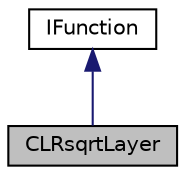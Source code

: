 digraph "CLRsqrtLayer"
{
 // LATEX_PDF_SIZE
  edge [fontname="Helvetica",fontsize="10",labelfontname="Helvetica",labelfontsize="10"];
  node [fontname="Helvetica",fontsize="10",shape=record];
  Node1 [label="CLRsqrtLayer",height=0.2,width=0.4,color="black", fillcolor="grey75", style="filled", fontcolor="black",tooltip="Basic function to perform inverse square root on an input tensor."];
  Node2 -> Node1 [dir="back",color="midnightblue",fontsize="10",style="solid",fontname="Helvetica"];
  Node2 [label="IFunction",height=0.2,width=0.4,color="black", fillcolor="white", style="filled",URL="$classarm__compute_1_1_i_function.xhtml",tooltip="Base class for all functions."];
}
